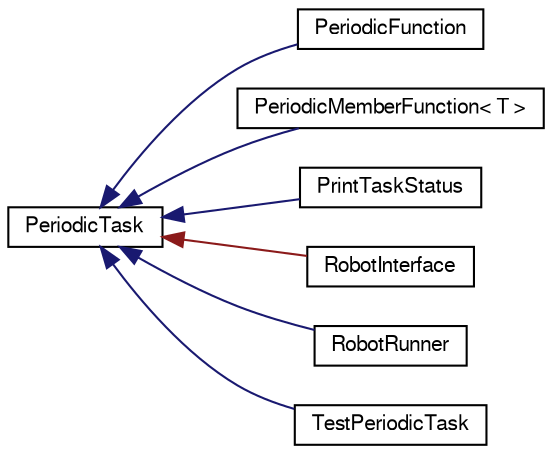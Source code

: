 digraph "Graphical Class Hierarchy"
{
  edge [fontname="FreeSans",fontsize="10",labelfontname="FreeSans",labelfontsize="10"];
  node [fontname="FreeSans",fontsize="10",shape=record];
  rankdir="LR";
  Node1 [label="PeriodicTask",height=0.2,width=0.4,color="black", fillcolor="white", style="filled",URL="$de/d2f/class_periodic_task.html"];
  Node1 -> Node2 [dir="back",color="midnightblue",fontsize="10",style="solid",fontname="FreeSans"];
  Node2 [label="PeriodicFunction",height=0.2,width=0.4,color="black", fillcolor="white", style="filled",URL="$d2/da2/class_periodic_function.html"];
  Node1 -> Node3 [dir="back",color="midnightblue",fontsize="10",style="solid",fontname="FreeSans"];
  Node3 [label="PeriodicMemberFunction\< T \>",height=0.2,width=0.4,color="black", fillcolor="white", style="filled",URL="$dd/de7/class_periodic_member_function.html"];
  Node1 -> Node4 [dir="back",color="midnightblue",fontsize="10",style="solid",fontname="FreeSans"];
  Node4 [label="PrintTaskStatus",height=0.2,width=0.4,color="black", fillcolor="white", style="filled",URL="$dc/d6d/class_print_task_status.html"];
  Node1 -> Node5 [dir="back",color="firebrick4",fontsize="10",style="solid",fontname="FreeSans"];
  Node5 [label="RobotInterface",height=0.2,width=0.4,color="black", fillcolor="white", style="filled",URL="$d6/d05/class_robot_interface.html"];
  Node1 -> Node6 [dir="back",color="midnightblue",fontsize="10",style="solid",fontname="FreeSans"];
  Node6 [label="RobotRunner",height=0.2,width=0.4,color="black", fillcolor="white", style="filled",URL="$d9/d42/class_robot_runner.html"];
  Node1 -> Node7 [dir="back",color="midnightblue",fontsize="10",style="solid",fontname="FreeSans"];
  Node7 [label="TestPeriodicTask",height=0.2,width=0.4,color="black", fillcolor="white", style="filled",URL="$d4/d77/class_test_periodic_task.html"];
}
